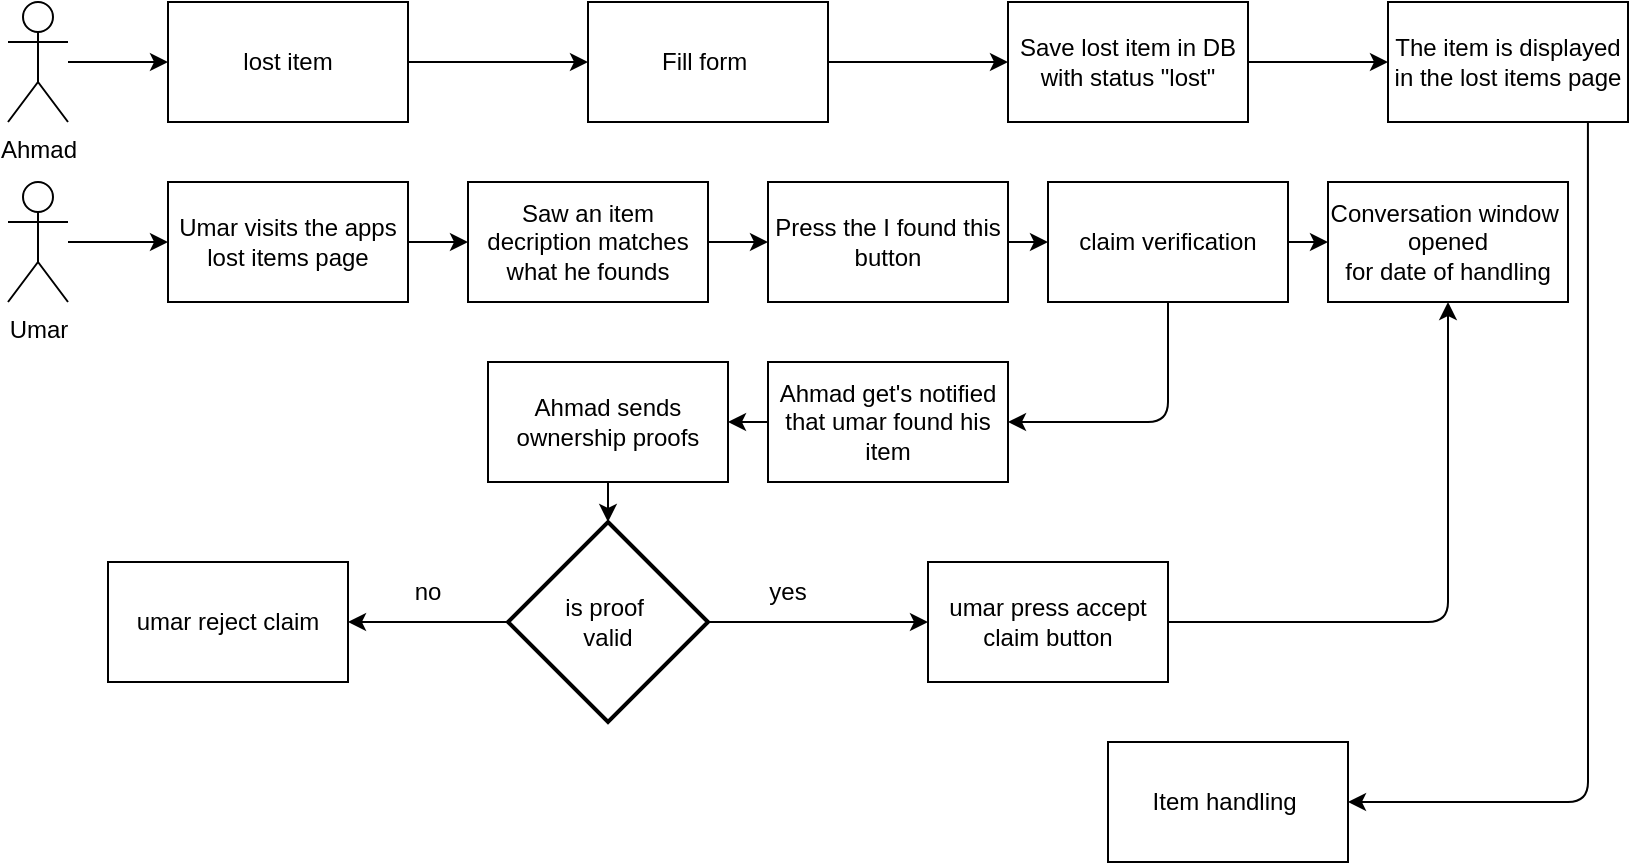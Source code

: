 <mxfile>
    <diagram id="i1hBtsmhHRajQAO7jnXf" name="Page-1">
        <mxGraphModel dx="872" dy="475" grid="1" gridSize="10" guides="1" tooltips="1" connect="1" arrows="1" fold="1" page="1" pageScale="1" pageWidth="850" pageHeight="1100" math="0" shadow="0">
            <root>
                <mxCell id="0"/>
                <mxCell id="1" parent="0"/>
                <mxCell id="5" value="" style="edgeStyle=none;html=1;" parent="1" source="2" target="4" edge="1">
                    <mxGeometry relative="1" as="geometry"/>
                </mxCell>
                <mxCell id="2" value="lost item" style="rounded=0;whiteSpace=wrap;html=1;" parent="1" vertex="1">
                    <mxGeometry x="90" y="80" width="120" height="60" as="geometry"/>
                </mxCell>
                <mxCell id="7" value="" style="edgeStyle=none;html=1;" parent="1" source="4" target="6" edge="1">
                    <mxGeometry relative="1" as="geometry"/>
                </mxCell>
                <mxCell id="4" value="Fill form&amp;nbsp;" style="rounded=0;whiteSpace=wrap;html=1;" parent="1" vertex="1">
                    <mxGeometry x="300" y="80" width="120" height="60" as="geometry"/>
                </mxCell>
                <mxCell id="22" value="" style="edgeStyle=none;html=1;" parent="1" source="6" target="21" edge="1">
                    <mxGeometry relative="1" as="geometry"/>
                </mxCell>
                <mxCell id="6" value="Save lost item in DB&lt;div&gt;with status &quot;lost&quot;&lt;/div&gt;" style="rounded=0;whiteSpace=wrap;html=1;" parent="1" vertex="1">
                    <mxGeometry x="510" y="80" width="120" height="60" as="geometry"/>
                </mxCell>
                <mxCell id="11" value="" style="edgeStyle=none;html=1;" parent="1" source="10" target="2" edge="1">
                    <mxGeometry relative="1" as="geometry"/>
                </mxCell>
                <mxCell id="10" value="Ahmad&lt;div&gt;&lt;br&gt;&lt;/div&gt;" style="shape=umlActor;verticalLabelPosition=bottom;verticalAlign=top;html=1;outlineConnect=0;" parent="1" vertex="1">
                    <mxGeometry x="10" y="80" width="30" height="60" as="geometry"/>
                </mxCell>
                <mxCell id="24" value="" style="edgeStyle=none;html=1;" parent="1" source="14" target="23" edge="1">
                    <mxGeometry relative="1" as="geometry"/>
                </mxCell>
                <mxCell id="14" value="Umar&lt;div&gt;&lt;br&gt;&lt;/div&gt;" style="shape=umlActor;verticalLabelPosition=bottom;verticalAlign=top;html=1;outlineConnect=0;" parent="1" vertex="1">
                    <mxGeometry x="10" y="170" width="30" height="60" as="geometry"/>
                </mxCell>
                <mxCell id="73" style="edgeStyle=none;html=1;exitX=0.833;exitY=1;exitDx=0;exitDy=0;exitPerimeter=0;" edge="1" parent="1" source="21" target="72">
                    <mxGeometry relative="1" as="geometry">
                        <mxPoint x="800" y="150" as="sourcePoint"/>
                        <Array as="points">
                            <mxPoint x="800" y="480"/>
                        </Array>
                    </mxGeometry>
                </mxCell>
                <mxCell id="21" value="The item is displayed in the lost items page" style="rounded=0;whiteSpace=wrap;html=1;" parent="1" vertex="1">
                    <mxGeometry x="700" y="80" width="120" height="60" as="geometry"/>
                </mxCell>
                <mxCell id="26" value="" style="edgeStyle=none;html=1;" parent="1" source="23" target="25" edge="1">
                    <mxGeometry relative="1" as="geometry"/>
                </mxCell>
                <mxCell id="23" value="Umar visits the apps lost items page" style="rounded=0;whiteSpace=wrap;html=1;" parent="1" vertex="1">
                    <mxGeometry x="90" y="170" width="120" height="60" as="geometry"/>
                </mxCell>
                <mxCell id="28" value="" style="edgeStyle=none;html=1;" parent="1" source="25" target="27" edge="1">
                    <mxGeometry relative="1" as="geometry"/>
                </mxCell>
                <mxCell id="25" value="Saw an item decription matches what he founds" style="rounded=0;whiteSpace=wrap;html=1;" parent="1" vertex="1">
                    <mxGeometry x="240" y="170" width="120" height="60" as="geometry"/>
                </mxCell>
                <mxCell id="36" value="" style="edgeStyle=none;html=1;" parent="1" source="27" target="35" edge="1">
                    <mxGeometry relative="1" as="geometry"/>
                </mxCell>
                <mxCell id="27" value="Press the I found this&lt;div&gt;button&lt;/div&gt;" style="rounded=0;whiteSpace=wrap;html=1;" parent="1" vertex="1">
                    <mxGeometry x="390" y="170" width="120" height="60" as="geometry"/>
                </mxCell>
                <mxCell id="38" value="" style="edgeStyle=none;html=1;" parent="1" source="35" target="37" edge="1">
                    <mxGeometry relative="1" as="geometry"/>
                </mxCell>
                <mxCell id="48" style="edgeStyle=none;html=1;entryX=1;entryY=0.5;entryDx=0;entryDy=0;" parent="1" source="35" target="49" edge="1">
                    <mxGeometry relative="1" as="geometry">
                        <mxPoint x="510" y="290" as="targetPoint"/>
                        <Array as="points">
                            <mxPoint x="590" y="290"/>
                        </Array>
                    </mxGeometry>
                </mxCell>
                <mxCell id="35" value="claim verification" style="rounded=0;whiteSpace=wrap;html=1;" parent="1" vertex="1">
                    <mxGeometry x="530" y="170" width="120" height="60" as="geometry"/>
                </mxCell>
                <mxCell id="37" value="Conversation window&amp;nbsp;&lt;div&gt;opened&lt;/div&gt;&lt;div&gt;for date of handling&lt;/div&gt;" style="rounded=0;whiteSpace=wrap;html=1;" parent="1" vertex="1">
                    <mxGeometry x="670" y="170" width="120" height="60" as="geometry"/>
                </mxCell>
                <mxCell id="54" value="" style="edgeStyle=none;html=1;" parent="1" source="49" target="53" edge="1">
                    <mxGeometry relative="1" as="geometry"/>
                </mxCell>
                <mxCell id="49" value="Ahmad get&#39;s notified&lt;div&gt;that umar found his item&lt;/div&gt;" style="rounded=0;whiteSpace=wrap;html=1;" parent="1" vertex="1">
                    <mxGeometry x="390" y="260" width="120" height="60" as="geometry"/>
                </mxCell>
                <mxCell id="71" value="" style="edgeStyle=none;html=1;" parent="1" source="53" target="67" edge="1">
                    <mxGeometry relative="1" as="geometry"/>
                </mxCell>
                <mxCell id="53" value="Ahmad sends&lt;div&gt;ownership proofs&lt;/div&gt;" style="rounded=0;whiteSpace=wrap;html=1;" parent="1" vertex="1">
                    <mxGeometry x="250" y="260" width="120" height="60" as="geometry"/>
                </mxCell>
                <mxCell id="62" style="edgeStyle=none;html=1;entryX=0.5;entryY=1;entryDx=0;entryDy=0;" parent="1" source="57" target="37" edge="1">
                    <mxGeometry relative="1" as="geometry">
                        <mxPoint x="700" y="390" as="targetPoint"/>
                        <Array as="points">
                            <mxPoint x="730" y="390"/>
                        </Array>
                    </mxGeometry>
                </mxCell>
                <mxCell id="57" value="umar press accept&lt;div&gt;claim button&lt;/div&gt;" style="whiteSpace=wrap;html=1;" parent="1" vertex="1">
                    <mxGeometry x="470" y="360" width="120" height="60" as="geometry"/>
                </mxCell>
                <mxCell id="59" value="yes" style="text;html=1;align=center;verticalAlign=middle;whiteSpace=wrap;rounded=0;" parent="1" vertex="1">
                    <mxGeometry x="370" y="360" width="60" height="30" as="geometry"/>
                </mxCell>
                <mxCell id="63" value="no" style="text;html=1;align=center;verticalAlign=middle;whiteSpace=wrap;rounded=0;" parent="1" vertex="1">
                    <mxGeometry x="190" y="360" width="60" height="30" as="geometry"/>
                </mxCell>
                <mxCell id="65" value="umar reject claim" style="whiteSpace=wrap;html=1;" parent="1" vertex="1">
                    <mxGeometry x="60" y="360" width="120" height="60" as="geometry"/>
                </mxCell>
                <mxCell id="69" value="" style="edgeStyle=none;html=1;" parent="1" source="67" target="65" edge="1">
                    <mxGeometry relative="1" as="geometry"/>
                </mxCell>
                <mxCell id="70" value="" style="edgeStyle=none;html=1;" parent="1" source="67" target="57" edge="1">
                    <mxGeometry relative="1" as="geometry"/>
                </mxCell>
                <mxCell id="67" value="is proof&amp;nbsp;&lt;div&gt;valid&lt;/div&gt;" style="strokeWidth=2;html=1;shape=mxgraph.flowchart.decision;whiteSpace=wrap;" parent="1" vertex="1">
                    <mxGeometry x="260" y="340" width="100" height="100" as="geometry"/>
                </mxCell>
                <mxCell id="72" value="Item handling&amp;nbsp;" style="rounded=0;whiteSpace=wrap;html=1;" vertex="1" parent="1">
                    <mxGeometry x="560" y="450" width="120" height="60" as="geometry"/>
                </mxCell>
            </root>
        </mxGraphModel>
    </diagram>
</mxfile>